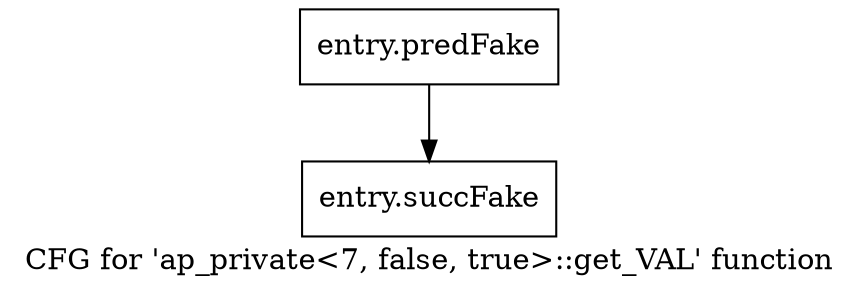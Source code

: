 digraph "CFG for 'ap_private\<7, false, true\>::get_VAL' function" {
	label="CFG for 'ap_private\<7, false, true\>::get_VAL' function";

	Node0x58e6480 [shape=record,filename="",linenumber="",label="{entry.predFake}"];
	Node0x58e6480 -> Node0x5ae1b50[ callList="" memoryops="" filename="/home/omerfaruk/tools/Xilinx/Vitis_HLS/2023.2/include/etc/ap_private.h" execusionnum="5"];
	Node0x5ae1b50 [shape=record,filename="/home/omerfaruk/tools/Xilinx/Vitis_HLS/2023.2/include/etc/ap_private.h",linenumber="1389",label="{entry.succFake}"];
}
